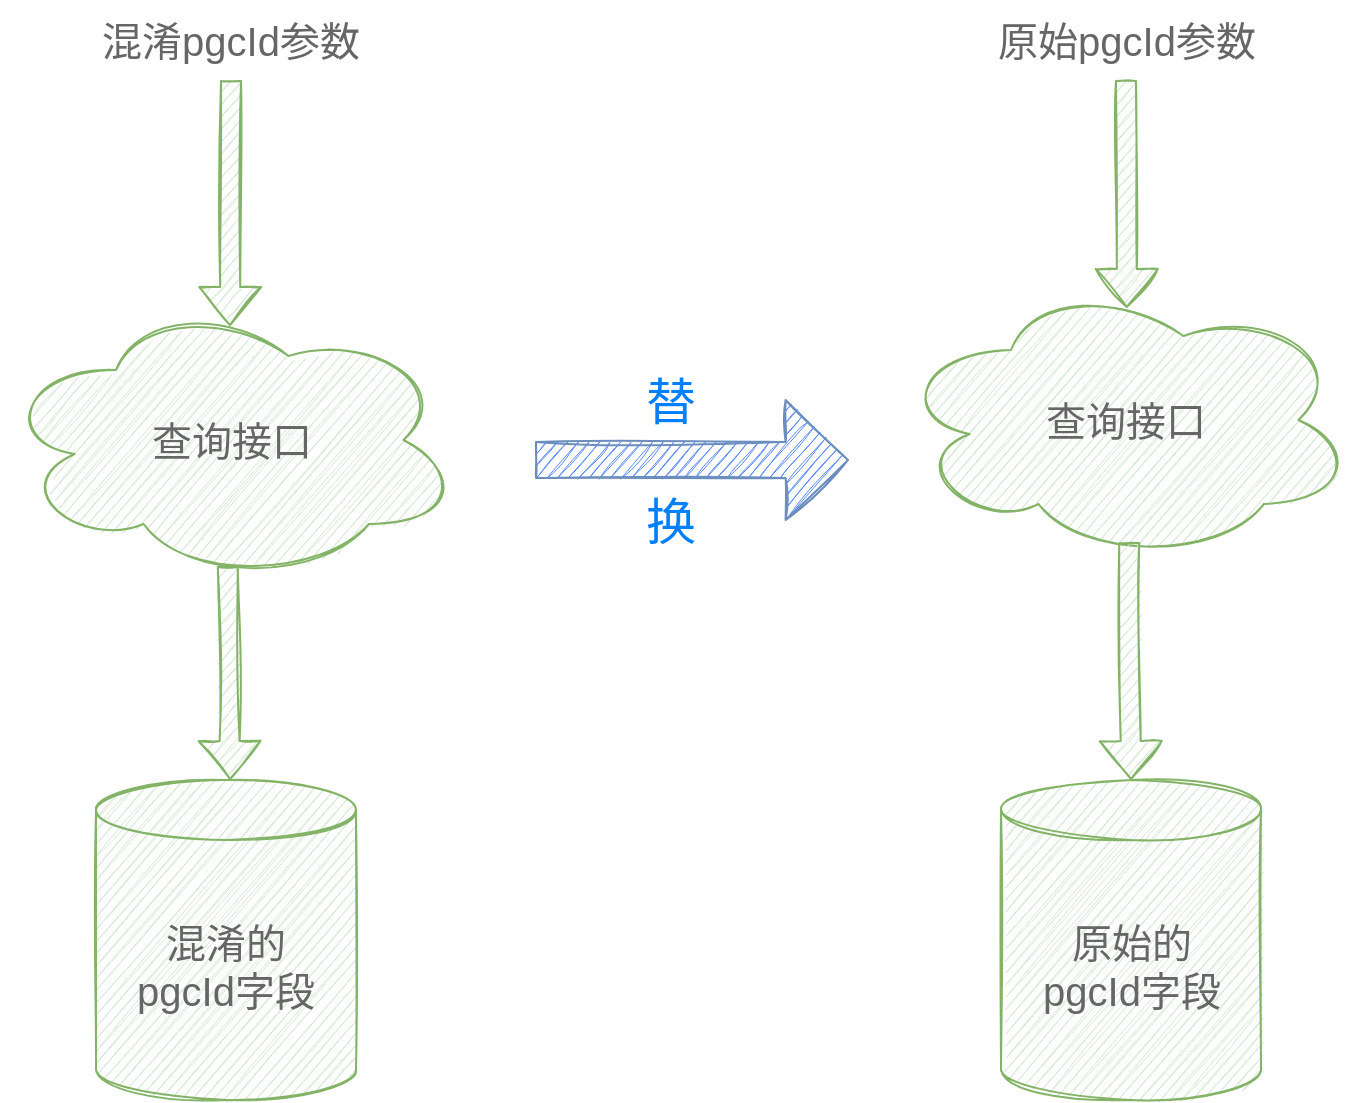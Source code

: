 <mxfile version="20.6.0" type="github">
  <diagram id="4u0PX4IIVXPdj8JKdITw" name="第 1 页">
    <mxGraphModel dx="1018" dy="732" grid="1" gridSize="10" guides="1" tooltips="1" connect="1" arrows="1" fold="1" page="1" pageScale="1" pageWidth="827" pageHeight="1169" math="0" shadow="0">
      <root>
        <mxCell id="0" />
        <mxCell id="1" parent="0" />
        <mxCell id="TnG03814g4pawRldZ808-1" value="&lt;font color=&quot;#666666&quot;&gt;查询接口&lt;/font&gt;" style="ellipse;shape=cloud;whiteSpace=wrap;html=1;fontSize=20;fillColor=#d5e8d4;strokeColor=#82b366;sketch=1;" vertex="1" parent="1">
          <mxGeometry x="152.5" y="440" width="230" height="140" as="geometry" />
        </mxCell>
        <mxCell id="TnG03814g4pawRldZ808-3" value="&lt;font color=&quot;#666666&quot; style=&quot;font-size: 20px;&quot;&gt;混淆的&lt;br&gt;pgcId字段&lt;/font&gt;" style="shape=cylinder3;whiteSpace=wrap;html=1;boundedLbl=1;backgroundOutline=1;size=15;fillColor=#d5e8d4;strokeColor=#82b366;sketch=1;" vertex="1" parent="1">
          <mxGeometry x="200" y="680" width="130" height="160" as="geometry" />
        </mxCell>
        <mxCell id="TnG03814g4pawRldZ808-4" value="&lt;font color=&quot;#666666&quot;&gt;原始的&lt;br&gt;pgcId字段&lt;/font&gt;" style="shape=cylinder3;whiteSpace=wrap;html=1;boundedLbl=1;backgroundOutline=1;size=15;sketch=1;fillColor=#d5e8d4;strokeColor=#82b366;fontSize=20;" vertex="1" parent="1">
          <mxGeometry x="652.5" y="680" width="130" height="160" as="geometry" />
        </mxCell>
        <mxCell id="TnG03814g4pawRldZ808-5" value="&lt;font color=&quot;#666666&quot;&gt;查询接口&lt;/font&gt;" style="ellipse;shape=cloud;whiteSpace=wrap;html=1;fontSize=20;sketch=1;fillColor=#d5e8d4;strokeColor=#82b366;" vertex="1" parent="1">
          <mxGeometry x="600" y="430" width="230" height="140" as="geometry" />
        </mxCell>
        <mxCell id="TnG03814g4pawRldZ808-6" value="" style="shape=flexArrow;endArrow=classic;html=1;rounded=0;exitX=0.5;exitY=1;exitDx=0;exitDy=0;fillColor=#d5e8d4;strokeColor=#82b366;sketch=1;entryX=0.498;entryY=0.093;entryDx=0;entryDy=0;entryPerimeter=0;" edge="1" parent="1" source="TnG03814g4pawRldZ808-8" target="TnG03814g4pawRldZ808-1">
          <mxGeometry width="50" height="50" relative="1" as="geometry">
            <mxPoint x="270" y="340" as="sourcePoint" />
            <mxPoint x="290" y="340" as="targetPoint" />
          </mxGeometry>
        </mxCell>
        <mxCell id="TnG03814g4pawRldZ808-8" value="混淆pgcId参数" style="text;html=1;strokeColor=none;fillColor=none;align=center;verticalAlign=middle;whiteSpace=wrap;rounded=0;fontSize=20;sketch=1;fontColor=#666666;" vertex="1" parent="1">
          <mxGeometry x="200" y="290" width="135" height="40" as="geometry" />
        </mxCell>
        <mxCell id="TnG03814g4pawRldZ808-11" value="" style="shape=flexArrow;endArrow=classic;html=1;rounded=0;exitX=0.5;exitY=1;exitDx=0;exitDy=0;fillColor=#d5e8d4;strokeColor=#82b366;sketch=1;entryX=0.502;entryY=0.1;entryDx=0;entryDy=0;entryPerimeter=0;" edge="1" parent="1" source="TnG03814g4pawRldZ808-12" target="TnG03814g4pawRldZ808-5">
          <mxGeometry width="50" height="50" relative="1" as="geometry">
            <mxPoint x="717.5" y="340" as="sourcePoint" />
            <mxPoint x="712.5" y="445" as="targetPoint" />
          </mxGeometry>
        </mxCell>
        <mxCell id="TnG03814g4pawRldZ808-12" value="原始pgcId参数" style="text;html=1;strokeColor=none;fillColor=none;align=center;verticalAlign=middle;whiteSpace=wrap;rounded=0;fontSize=20;sketch=1;fontColor=#666666;" vertex="1" parent="1">
          <mxGeometry x="647.5" y="290" width="135" height="40" as="geometry" />
        </mxCell>
        <mxCell id="TnG03814g4pawRldZ808-14" value="" style="shape=flexArrow;endArrow=classic;html=1;rounded=0;fillColor=#d5e8d4;strokeColor=#82b366;sketch=1;exitX=0.507;exitY=0.936;exitDx=0;exitDy=0;exitPerimeter=0;" edge="1" parent="1" source="TnG03814g4pawRldZ808-5">
          <mxGeometry width="50" height="50" relative="1" as="geometry">
            <mxPoint x="714.5" y="570" as="sourcePoint" />
            <mxPoint x="717.5" y="680" as="targetPoint" />
          </mxGeometry>
        </mxCell>
        <mxCell id="TnG03814g4pawRldZ808-15" value="" style="shape=flexArrow;endArrow=classic;html=1;rounded=0;fillColor=#d5e8d4;strokeColor=#82b366;sketch=1;exitX=0.493;exitY=0.95;exitDx=0;exitDy=0;exitPerimeter=0;" edge="1" parent="1" source="TnG03814g4pawRldZ808-1">
          <mxGeometry width="50" height="50" relative="1" as="geometry">
            <mxPoint x="267.5" y="580" as="sourcePoint" />
            <mxPoint x="267" y="680" as="targetPoint" />
          </mxGeometry>
        </mxCell>
        <mxCell id="TnG03814g4pawRldZ808-17" value="" style="shape=singleArrow;whiteSpace=wrap;html=1;sketch=1;fontSize=20;fillColor=#5386FC;strokeColor=#6c8ebf;" vertex="1" parent="1">
          <mxGeometry x="420" y="490" width="156" height="60" as="geometry" />
        </mxCell>
        <mxCell id="TnG03814g4pawRldZ808-19" value="替" style="text;html=1;strokeColor=none;fillColor=none;align=center;verticalAlign=middle;whiteSpace=wrap;rounded=0;fontSize=25;sketch=1;fontColor=#007FFF;" vertex="1" parent="1">
          <mxGeometry x="420" y="470" width="135" height="40" as="geometry" />
        </mxCell>
        <mxCell id="TnG03814g4pawRldZ808-21" value="换" style="text;html=1;strokeColor=none;fillColor=none;align=center;verticalAlign=middle;whiteSpace=wrap;rounded=0;fontSize=25;sketch=1;fontColor=#007FFF;" vertex="1" parent="1">
          <mxGeometry x="420" y="530" width="135" height="40" as="geometry" />
        </mxCell>
      </root>
    </mxGraphModel>
  </diagram>
</mxfile>
